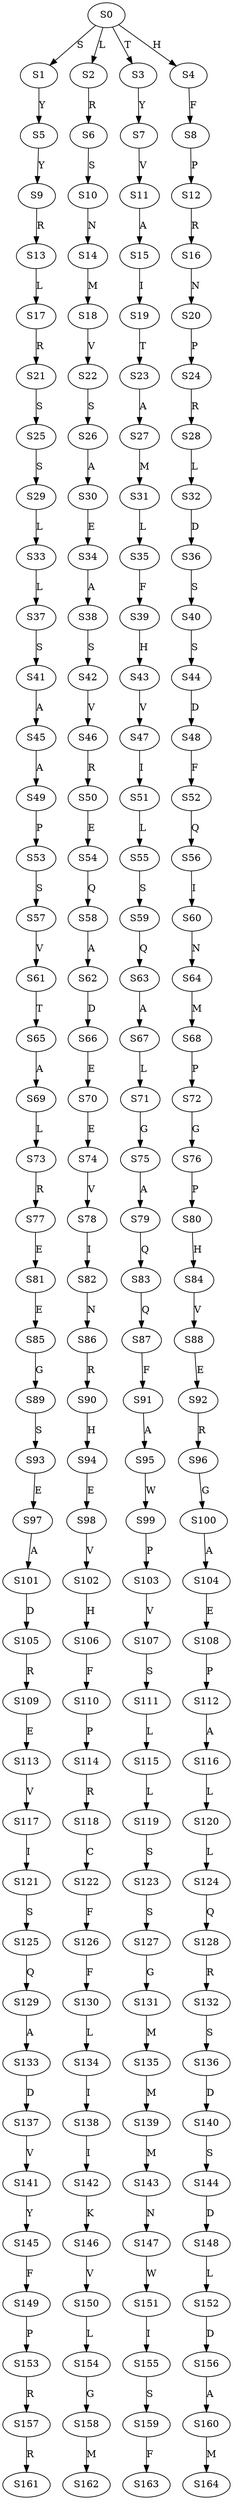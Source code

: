 strict digraph  {
	S0 -> S1 [ label = S ];
	S0 -> S2 [ label = L ];
	S0 -> S3 [ label = T ];
	S0 -> S4 [ label = H ];
	S1 -> S5 [ label = Y ];
	S2 -> S6 [ label = R ];
	S3 -> S7 [ label = Y ];
	S4 -> S8 [ label = F ];
	S5 -> S9 [ label = Y ];
	S6 -> S10 [ label = S ];
	S7 -> S11 [ label = V ];
	S8 -> S12 [ label = P ];
	S9 -> S13 [ label = R ];
	S10 -> S14 [ label = N ];
	S11 -> S15 [ label = A ];
	S12 -> S16 [ label = R ];
	S13 -> S17 [ label = L ];
	S14 -> S18 [ label = M ];
	S15 -> S19 [ label = I ];
	S16 -> S20 [ label = N ];
	S17 -> S21 [ label = R ];
	S18 -> S22 [ label = V ];
	S19 -> S23 [ label = T ];
	S20 -> S24 [ label = P ];
	S21 -> S25 [ label = S ];
	S22 -> S26 [ label = S ];
	S23 -> S27 [ label = A ];
	S24 -> S28 [ label = R ];
	S25 -> S29 [ label = S ];
	S26 -> S30 [ label = A ];
	S27 -> S31 [ label = M ];
	S28 -> S32 [ label = L ];
	S29 -> S33 [ label = L ];
	S30 -> S34 [ label = E ];
	S31 -> S35 [ label = L ];
	S32 -> S36 [ label = D ];
	S33 -> S37 [ label = L ];
	S34 -> S38 [ label = A ];
	S35 -> S39 [ label = F ];
	S36 -> S40 [ label = S ];
	S37 -> S41 [ label = S ];
	S38 -> S42 [ label = S ];
	S39 -> S43 [ label = H ];
	S40 -> S44 [ label = S ];
	S41 -> S45 [ label = A ];
	S42 -> S46 [ label = V ];
	S43 -> S47 [ label = V ];
	S44 -> S48 [ label = D ];
	S45 -> S49 [ label = A ];
	S46 -> S50 [ label = R ];
	S47 -> S51 [ label = I ];
	S48 -> S52 [ label = F ];
	S49 -> S53 [ label = P ];
	S50 -> S54 [ label = E ];
	S51 -> S55 [ label = L ];
	S52 -> S56 [ label = Q ];
	S53 -> S57 [ label = S ];
	S54 -> S58 [ label = Q ];
	S55 -> S59 [ label = S ];
	S56 -> S60 [ label = I ];
	S57 -> S61 [ label = V ];
	S58 -> S62 [ label = A ];
	S59 -> S63 [ label = Q ];
	S60 -> S64 [ label = N ];
	S61 -> S65 [ label = T ];
	S62 -> S66 [ label = D ];
	S63 -> S67 [ label = A ];
	S64 -> S68 [ label = M ];
	S65 -> S69 [ label = A ];
	S66 -> S70 [ label = E ];
	S67 -> S71 [ label = L ];
	S68 -> S72 [ label = P ];
	S69 -> S73 [ label = L ];
	S70 -> S74 [ label = E ];
	S71 -> S75 [ label = G ];
	S72 -> S76 [ label = G ];
	S73 -> S77 [ label = R ];
	S74 -> S78 [ label = V ];
	S75 -> S79 [ label = A ];
	S76 -> S80 [ label = P ];
	S77 -> S81 [ label = E ];
	S78 -> S82 [ label = I ];
	S79 -> S83 [ label = Q ];
	S80 -> S84 [ label = H ];
	S81 -> S85 [ label = E ];
	S82 -> S86 [ label = N ];
	S83 -> S87 [ label = Q ];
	S84 -> S88 [ label = V ];
	S85 -> S89 [ label = G ];
	S86 -> S90 [ label = R ];
	S87 -> S91 [ label = F ];
	S88 -> S92 [ label = E ];
	S89 -> S93 [ label = S ];
	S90 -> S94 [ label = H ];
	S91 -> S95 [ label = A ];
	S92 -> S96 [ label = R ];
	S93 -> S97 [ label = E ];
	S94 -> S98 [ label = E ];
	S95 -> S99 [ label = W ];
	S96 -> S100 [ label = G ];
	S97 -> S101 [ label = A ];
	S98 -> S102 [ label = V ];
	S99 -> S103 [ label = P ];
	S100 -> S104 [ label = A ];
	S101 -> S105 [ label = D ];
	S102 -> S106 [ label = H ];
	S103 -> S107 [ label = V ];
	S104 -> S108 [ label = E ];
	S105 -> S109 [ label = R ];
	S106 -> S110 [ label = F ];
	S107 -> S111 [ label = S ];
	S108 -> S112 [ label = P ];
	S109 -> S113 [ label = E ];
	S110 -> S114 [ label = P ];
	S111 -> S115 [ label = L ];
	S112 -> S116 [ label = A ];
	S113 -> S117 [ label = V ];
	S114 -> S118 [ label = R ];
	S115 -> S119 [ label = L ];
	S116 -> S120 [ label = L ];
	S117 -> S121 [ label = I ];
	S118 -> S122 [ label = C ];
	S119 -> S123 [ label = S ];
	S120 -> S124 [ label = L ];
	S121 -> S125 [ label = S ];
	S122 -> S126 [ label = F ];
	S123 -> S127 [ label = S ];
	S124 -> S128 [ label = Q ];
	S125 -> S129 [ label = Q ];
	S126 -> S130 [ label = F ];
	S127 -> S131 [ label = G ];
	S128 -> S132 [ label = R ];
	S129 -> S133 [ label = A ];
	S130 -> S134 [ label = L ];
	S131 -> S135 [ label = M ];
	S132 -> S136 [ label = S ];
	S133 -> S137 [ label = D ];
	S134 -> S138 [ label = I ];
	S135 -> S139 [ label = M ];
	S136 -> S140 [ label = D ];
	S137 -> S141 [ label = V ];
	S138 -> S142 [ label = I ];
	S139 -> S143 [ label = M ];
	S140 -> S144 [ label = S ];
	S141 -> S145 [ label = Y ];
	S142 -> S146 [ label = K ];
	S143 -> S147 [ label = N ];
	S144 -> S148 [ label = D ];
	S145 -> S149 [ label = F ];
	S146 -> S150 [ label = V ];
	S147 -> S151 [ label = W ];
	S148 -> S152 [ label = L ];
	S149 -> S153 [ label = P ];
	S150 -> S154 [ label = L ];
	S151 -> S155 [ label = I ];
	S152 -> S156 [ label = D ];
	S153 -> S157 [ label = R ];
	S154 -> S158 [ label = G ];
	S155 -> S159 [ label = S ];
	S156 -> S160 [ label = A ];
	S157 -> S161 [ label = R ];
	S158 -> S162 [ label = M ];
	S159 -> S163 [ label = F ];
	S160 -> S164 [ label = M ];
}
